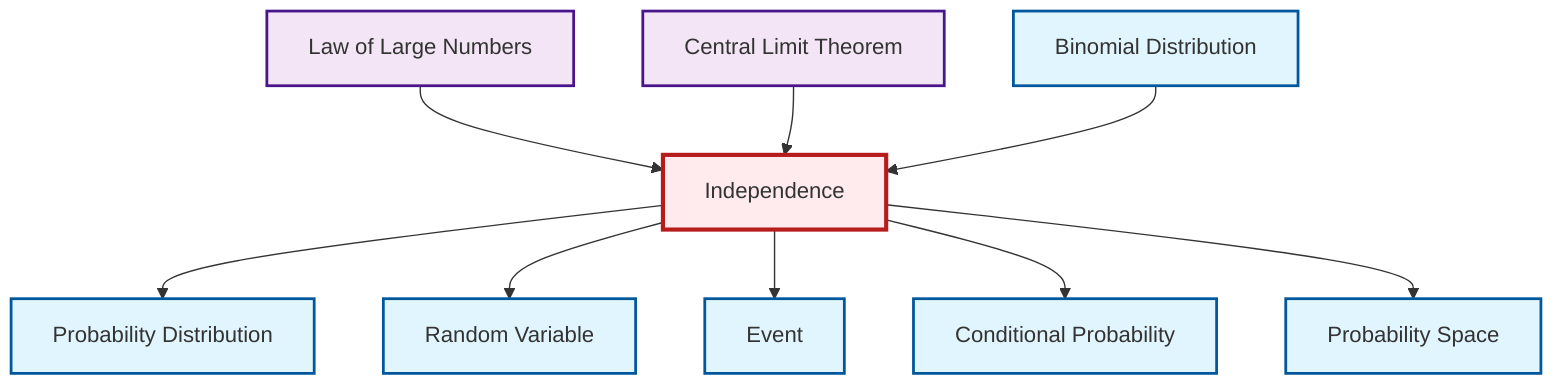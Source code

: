 graph TD
    classDef definition fill:#e1f5fe,stroke:#01579b,stroke-width:2px
    classDef theorem fill:#f3e5f5,stroke:#4a148c,stroke-width:2px
    classDef axiom fill:#fff3e0,stroke:#e65100,stroke-width:2px
    classDef example fill:#e8f5e9,stroke:#1b5e20,stroke-width:2px
    classDef current fill:#ffebee,stroke:#b71c1c,stroke-width:3px
    def-conditional-probability["Conditional Probability"]:::definition
    thm-law-of-large-numbers["Law of Large Numbers"]:::theorem
    def-binomial-distribution["Binomial Distribution"]:::definition
    def-independence["Independence"]:::definition
    thm-central-limit["Central Limit Theorem"]:::theorem
    def-probability-space["Probability Space"]:::definition
    def-event["Event"]:::definition
    def-probability-distribution["Probability Distribution"]:::definition
    def-random-variable["Random Variable"]:::definition
    def-independence --> def-probability-distribution
    def-independence --> def-random-variable
    thm-law-of-large-numbers --> def-independence
    def-independence --> def-event
    def-independence --> def-conditional-probability
    def-independence --> def-probability-space
    thm-central-limit --> def-independence
    def-binomial-distribution --> def-independence
    class def-independence current